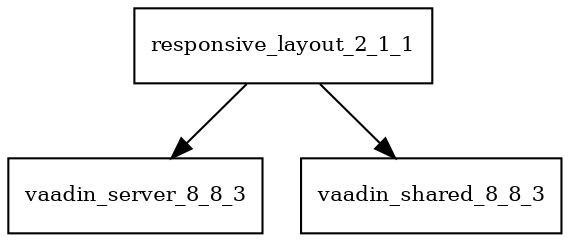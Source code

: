 digraph responsive_layout_2_1_1_dependencies {
  node [shape = box, fontsize=10.0];
  responsive_layout_2_1_1 -> vaadin_server_8_8_3;
  responsive_layout_2_1_1 -> vaadin_shared_8_8_3;
}
